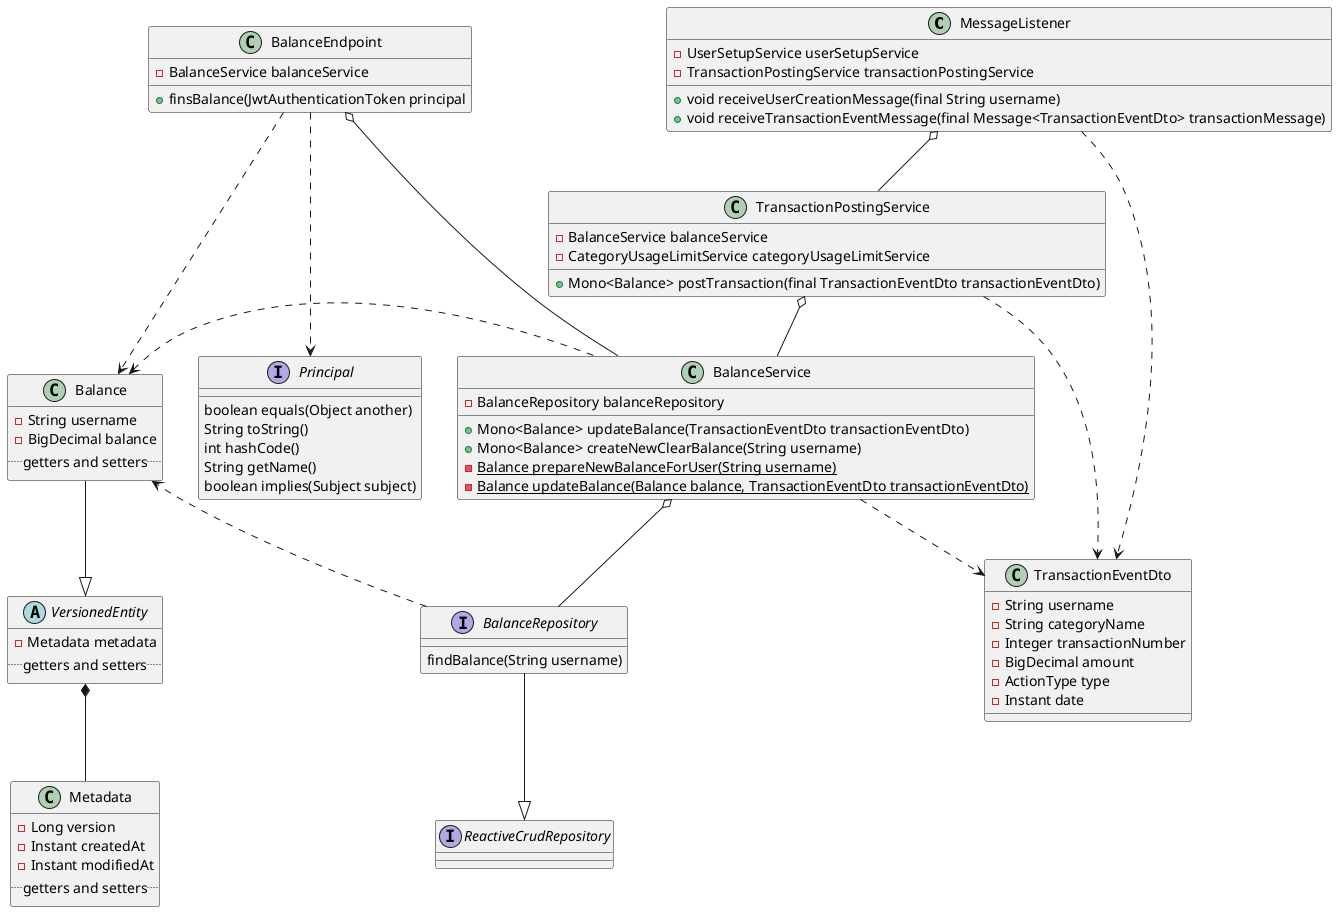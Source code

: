 @startuml
'https://plantuml.com/class-diagram

class MessageListener {
    -UserSetupService userSetupService
    -TransactionPostingService transactionPostingService
    +void receiveUserCreationMessage(final String username)
    +void receiveTransactionEventMessage(final Message<TransactionEventDto> transactionMessage)
}

class TransactionPostingService{
    -BalanceService balanceService
    -CategoryUsageLimitService categoryUsageLimitService
    +Mono<Balance> postTransaction(final TransactionEventDto transactionEventDto)
}

class BalanceEndpoint {
    -BalanceService balanceService
    +finsBalance(JwtAuthenticationToken principal
}

class Balance {
    -String username
    -BigDecimal balance
    .. getters and setters ..
}

abstract class VersionedEntity {
    -Metadata metadata
    .. getters and setters ..
}

class Metadata {
    -Long version
    -Instant createdAt
    -Instant modifiedAt
    .. getters and setters ..
}

class BalanceService {
    -BalanceRepository balanceRepository
    +Mono<Balance> updateBalance(TransactionEventDto transactionEventDto)
    +Mono<Balance> createNewClearBalance(String username)
    -{static} Balance prepareNewBalanceForUser(String username)
    -{static}Balance updateBalance(Balance balance, TransactionEventDto transactionEventDto)
}

interface Principal {
    boolean equals(Object another)
    String toString()
    int hashCode()
    String getName()
    boolean implies(Subject subject)
}

interface BalanceRepository {
    findBalance(String username)
}

class TransactionEventDto {
        -String username
        -String categoryName
        -Integer transactionNumber
        -BigDecimal amount
        -ActionType type
        -Instant date
}

interface ReactiveCrudRepository

MessageListener o-- TransactionPostingService
TransactionPostingService o-- BalanceService
BalanceEndpoint ...> Principal
BalanceEndpoint o--- BalanceService
BalanceEndpoint ..> Balance
BalanceService .left.> Balance
BalanceRepository ..> Balance
BalanceService o-- BalanceRepository
BalanceRepository --|> ReactiveCrudRepository
BalanceService ..> TransactionEventDto
MessageListener ..> TransactionEventDto
TransactionPostingService ..> TransactionEventDto
Balance --|> VersionedEntity
VersionedEntity *-- Metadata

@enduml
